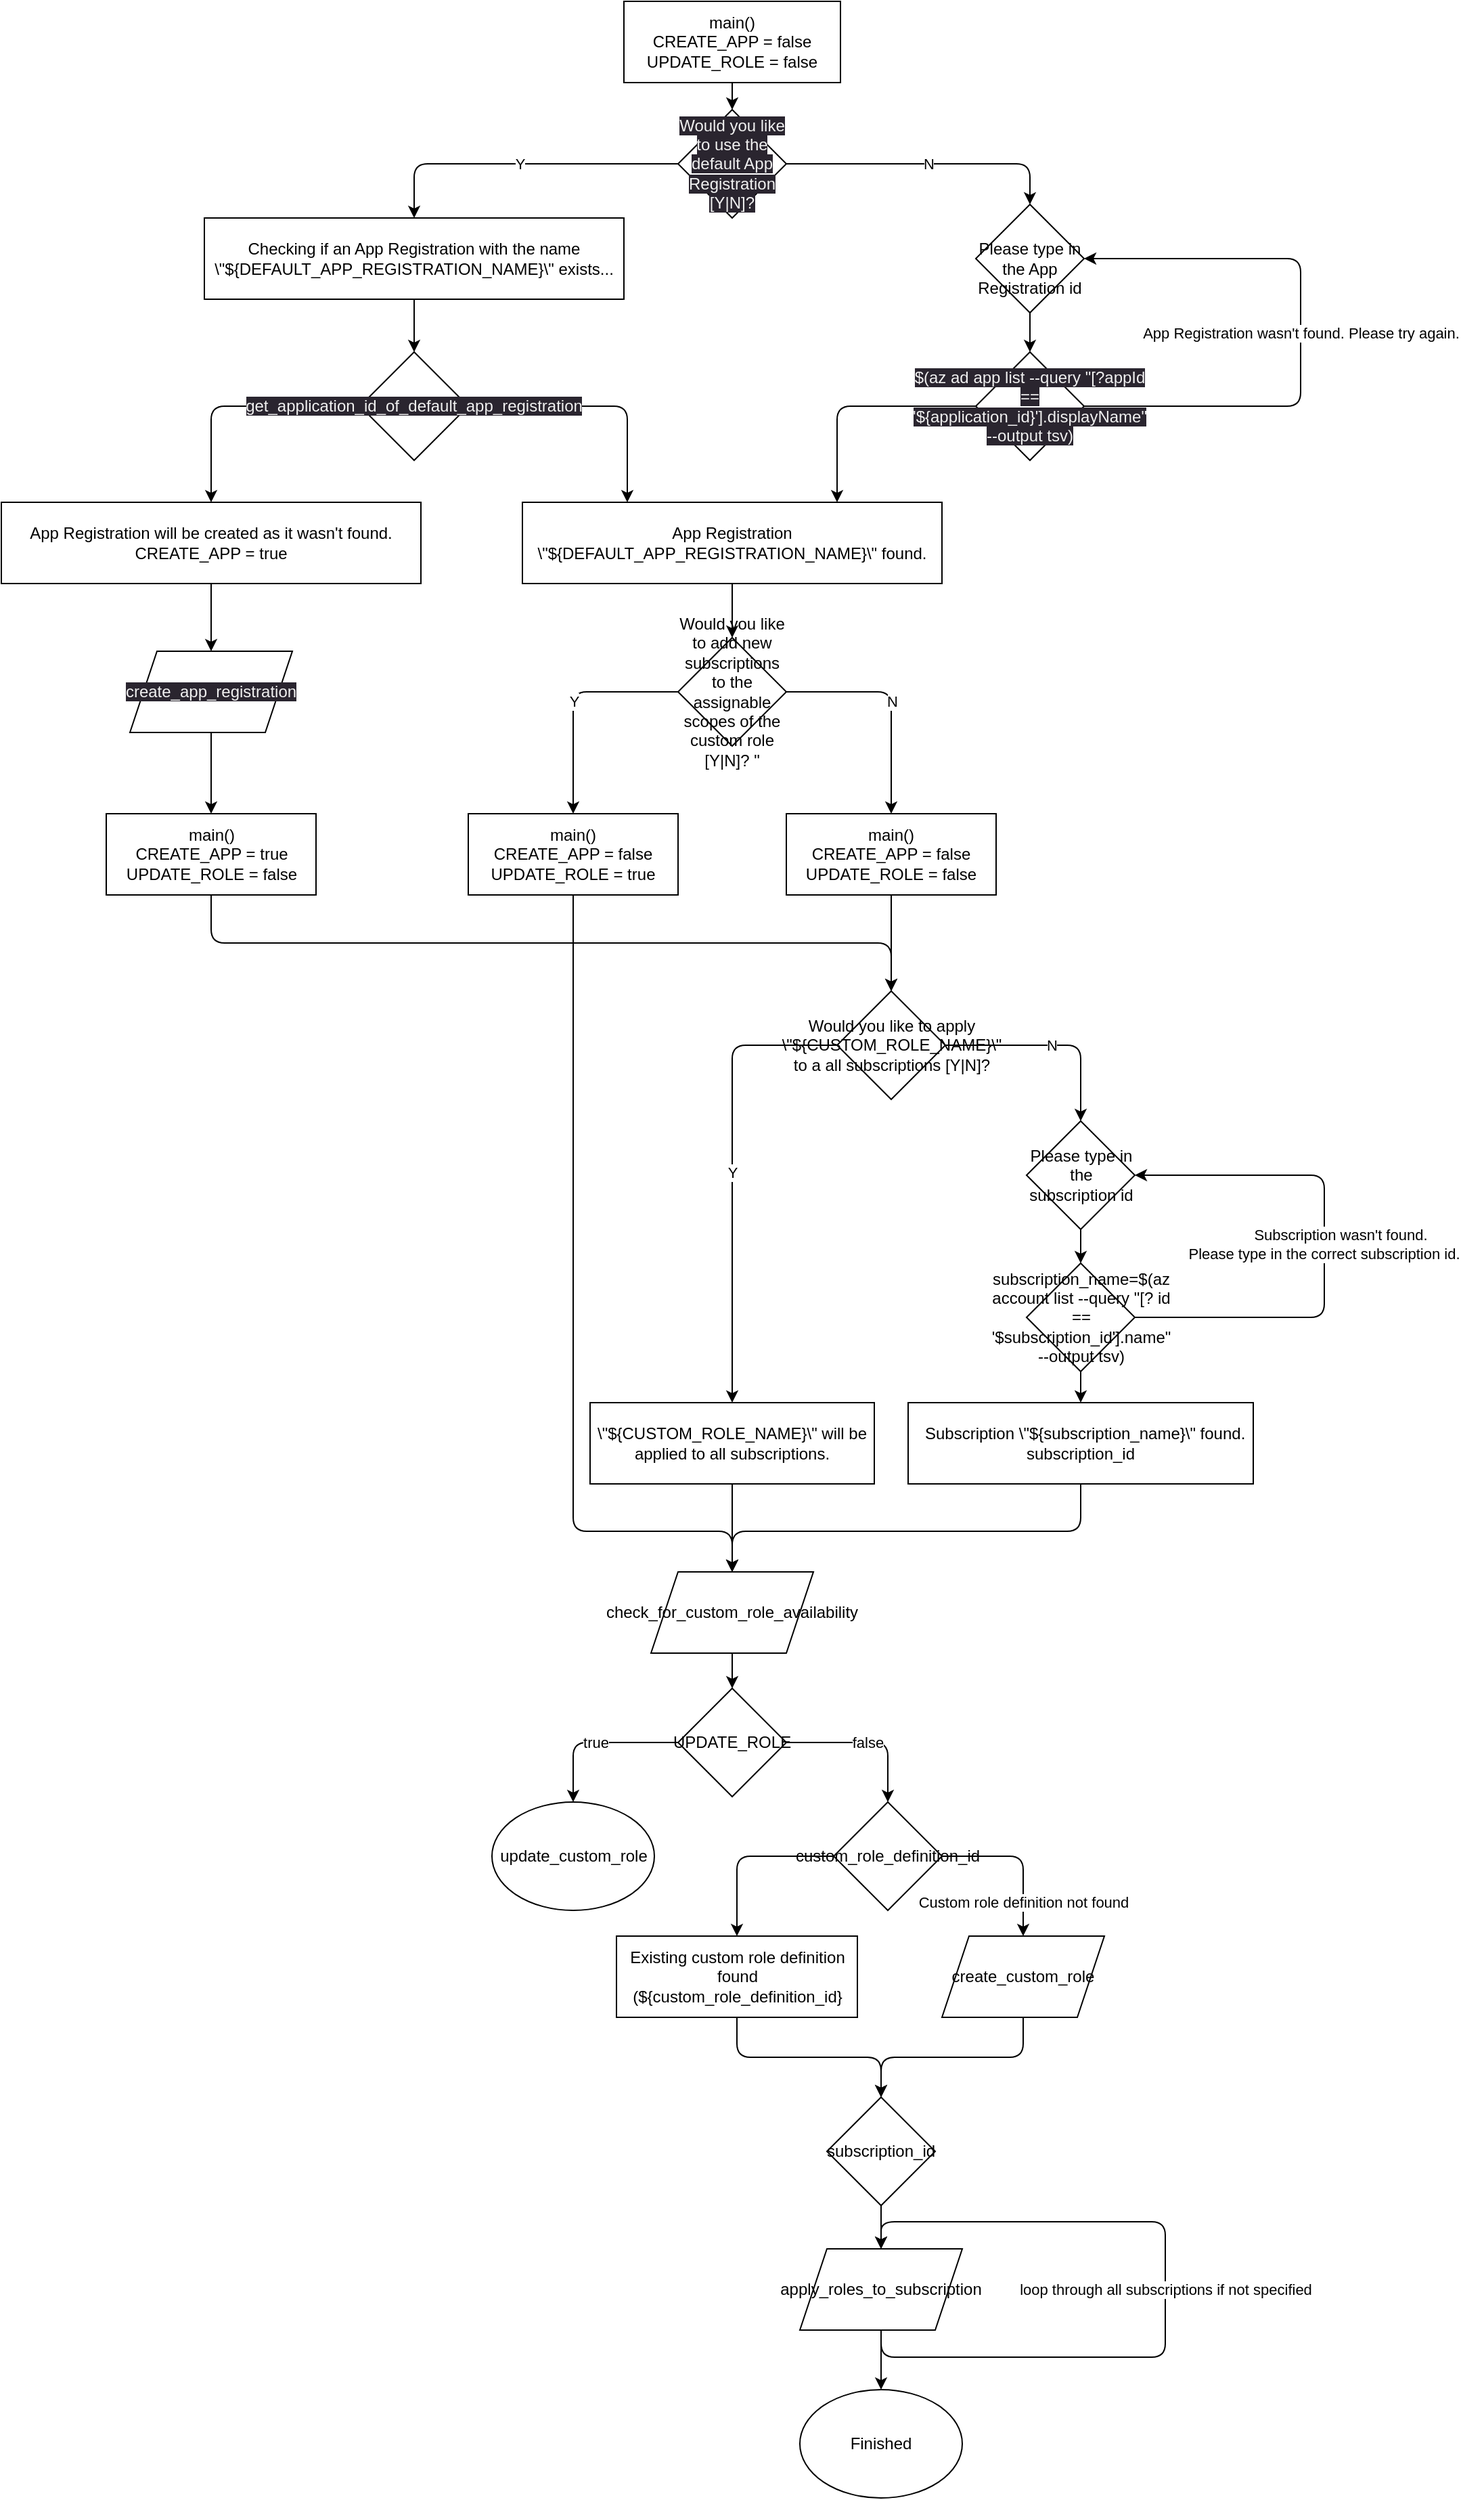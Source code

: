 <mxfile>
    <diagram id="G-52NJxbEr8WPBsjlfdG" name="Page-1">
        <mxGraphModel dx="1876" dy="566" grid="1" gridSize="10" guides="1" tooltips="1" connect="1" arrows="1" fold="1" page="1" pageScale="1" pageWidth="900" pageHeight="1600" math="0" shadow="0">
            <root>
                <mxCell id="0"/>
                <mxCell id="1" parent="0"/>
                <mxCell id="9" style="edgeStyle=orthogonalEdgeStyle;html=1;exitX=0.5;exitY=1;exitDx=0;exitDy=0;entryX=0.5;entryY=0;entryDx=0;entryDy=0;" edge="1" parent="1" source="2" target="4">
                    <mxGeometry relative="1" as="geometry"/>
                </mxCell>
                <mxCell id="2" value="main()&lt;br&gt;CREATE_APP = false&lt;br&gt;UPDATE_ROLE = false" style="rounded=0;whiteSpace=wrap;html=1;" vertex="1" parent="1">
                    <mxGeometry x="360" y="20" width="160" height="60" as="geometry"/>
                </mxCell>
                <mxCell id="8" value="Y" style="edgeStyle=orthogonalEdgeStyle;html=1;exitX=0;exitY=0.5;exitDx=0;exitDy=0;entryX=0.5;entryY=0;entryDx=0;entryDy=0;" edge="1" parent="1" source="4" target="6">
                    <mxGeometry relative="1" as="geometry"/>
                </mxCell>
                <mxCell id="4" value="&lt;span style=&quot;color: rgb(240, 240, 240); font-family: Helvetica; font-size: 12px; font-style: normal; font-variant-ligatures: normal; font-variant-caps: normal; font-weight: 400; letter-spacing: normal; orphans: 2; text-align: center; text-indent: 0px; text-transform: none; widows: 2; word-spacing: 0px; -webkit-text-stroke-width: 0px; background-color: rgb(42, 37, 47); text-decoration-thickness: initial; text-decoration-style: initial; text-decoration-color: initial; float: none; display: inline !important;&quot;&gt;Would you like to use the default App Registration [Y|N]?&lt;/span&gt;" style="rhombus;whiteSpace=wrap;html=1;" vertex="1" parent="1">
                    <mxGeometry x="400" y="100" width="80" height="80" as="geometry"/>
                </mxCell>
                <mxCell id="25" style="edgeStyle=orthogonalEdgeStyle;html=1;exitX=0.5;exitY=1;exitDx=0;exitDy=0;entryX=0.5;entryY=0;entryDx=0;entryDy=0;" edge="1" parent="1" source="6" target="13">
                    <mxGeometry relative="1" as="geometry"/>
                </mxCell>
                <mxCell id="6" value="Checking if an App Registration with the name \&quot;${DEFAULT_APP_REGISTRATION_NAME}\&quot; exists..." style="rounded=0;whiteSpace=wrap;html=1;" vertex="1" parent="1">
                    <mxGeometry x="50" y="180" width="310" height="60" as="geometry"/>
                </mxCell>
                <mxCell id="26" style="edgeStyle=orthogonalEdgeStyle;html=1;exitX=0;exitY=0.5;exitDx=0;exitDy=0;entryX=0.5;entryY=0;entryDx=0;entryDy=0;" edge="1" parent="1" source="13" target="14">
                    <mxGeometry relative="1" as="geometry"/>
                </mxCell>
                <mxCell id="27" style="edgeStyle=orthogonalEdgeStyle;html=1;exitX=1;exitY=0.5;exitDx=0;exitDy=0;entryX=0.25;entryY=0;entryDx=0;entryDy=0;" edge="1" parent="1" source="13" target="15">
                    <mxGeometry relative="1" as="geometry"/>
                </mxCell>
                <mxCell id="13" value="&lt;meta charset=&quot;utf-8&quot;&gt;&lt;span style=&quot;color: rgb(240, 240, 240); font-family: Helvetica; font-size: 12px; font-style: normal; font-variant-ligatures: normal; font-variant-caps: normal; font-weight: 400; letter-spacing: normal; orphans: 2; text-align: center; text-indent: 0px; text-transform: none; widows: 2; word-spacing: 0px; -webkit-text-stroke-width: 0px; background-color: rgb(42, 37, 47); text-decoration-thickness: initial; text-decoration-style: initial; text-decoration-color: initial; float: none; display: inline !important;&quot;&gt;get_application_id_of_default_app_registration&lt;/span&gt;" style="rhombus;whiteSpace=wrap;html=1;" vertex="1" parent="1">
                    <mxGeometry x="165" y="279" width="80" height="80" as="geometry"/>
                </mxCell>
                <mxCell id="31" style="edgeStyle=orthogonalEdgeStyle;html=1;exitX=0.5;exitY=1;exitDx=0;exitDy=0;entryX=0.5;entryY=0;entryDx=0;entryDy=0;" edge="1" parent="1" source="14" target="86">
                    <mxGeometry relative="1" as="geometry">
                        <mxPoint x="55.0" y="490" as="targetPoint"/>
                    </mxGeometry>
                </mxCell>
                <mxCell id="14" value="App Registration will be created as it wasn't found.&lt;br&gt;CREATE_APP = true" style="rounded=0;whiteSpace=wrap;html=1;" vertex="1" parent="1">
                    <mxGeometry x="-100" y="390" width="310" height="60" as="geometry"/>
                </mxCell>
                <mxCell id="33" style="edgeStyle=orthogonalEdgeStyle;html=1;exitX=0.5;exitY=1;exitDx=0;exitDy=0;entryX=0.5;entryY=0;entryDx=0;entryDy=0;" edge="1" parent="1" source="15" target="32">
                    <mxGeometry relative="1" as="geometry"/>
                </mxCell>
                <mxCell id="15" value="App Registration \&quot;${DEFAULT_APP_REGISTRATION_NAME}\&quot; found." style="rounded=0;whiteSpace=wrap;html=1;" vertex="1" parent="1">
                    <mxGeometry x="285" y="390" width="310" height="60" as="geometry"/>
                </mxCell>
                <mxCell id="16" value="N" style="edgeStyle=orthogonalEdgeStyle;html=1;exitX=1;exitY=0.5;exitDx=0;exitDy=0;entryX=0.5;entryY=0;entryDx=0;entryDy=0;" edge="1" parent="1" source="4" target="17">
                    <mxGeometry relative="1" as="geometry">
                        <mxPoint x="410" y="150" as="sourcePoint"/>
                        <mxPoint x="655" y="180" as="targetPoint"/>
                    </mxGeometry>
                </mxCell>
                <mxCell id="23" style="edgeStyle=orthogonalEdgeStyle;html=1;exitX=0.5;exitY=1;exitDx=0;exitDy=0;entryX=0.5;entryY=0;entryDx=0;entryDy=0;" edge="1" parent="1" source="17" target="19">
                    <mxGeometry relative="1" as="geometry"/>
                </mxCell>
                <mxCell id="17" value="&lt;br&gt;Please type in the App Registration id" style="rhombus;whiteSpace=wrap;html=1;" vertex="1" parent="1">
                    <mxGeometry x="620" y="170" width="80" height="80" as="geometry"/>
                </mxCell>
                <mxCell id="24" value="" style="edgeStyle=orthogonalEdgeStyle;html=1;exitX=0;exitY=0.5;exitDx=0;exitDy=0;entryX=0.75;entryY=0;entryDx=0;entryDy=0;" edge="1" parent="1" source="19" target="15">
                    <mxGeometry x="0.123" y="-77" relative="1" as="geometry">
                        <mxPoint x="660" y="470" as="targetPoint"/>
                        <mxPoint as="offset"/>
                    </mxGeometry>
                </mxCell>
                <mxCell id="19" value="&lt;span style=&quot;color: rgb(240, 240, 240); font-family: Helvetica; font-size: 12px; font-style: normal; font-variant-ligatures: normal; font-variant-caps: normal; font-weight: 400; letter-spacing: normal; orphans: 2; text-align: center; text-indent: 0px; text-transform: none; widows: 2; word-spacing: 0px; -webkit-text-stroke-width: 0px; background-color: rgb(42, 37, 47); text-decoration-thickness: initial; text-decoration-style: initial; text-decoration-color: initial; float: none; display: inline !important;&quot;&gt;$(az ad app list --query &quot;[?appId == '${application_id}'].displayName&quot; --output tsv)&lt;/span&gt;" style="rhombus;whiteSpace=wrap;html=1;" vertex="1" parent="1">
                    <mxGeometry x="620" y="279" width="80" height="80" as="geometry"/>
                </mxCell>
                <mxCell id="21" value="App Registration wasn't found. Please try again." style="edgeStyle=orthogonalEdgeStyle;html=1;exitX=1;exitY=0.5;exitDx=0;exitDy=0;entryX=1;entryY=0.5;entryDx=0;entryDy=0;" edge="1" parent="1" source="19" target="17">
                    <mxGeometry relative="1" as="geometry">
                        <mxPoint x="490" y="150" as="sourcePoint"/>
                        <mxPoint x="670" y="180" as="targetPoint"/>
                        <Array as="points">
                            <mxPoint x="860" y="319"/>
                            <mxPoint x="860" y="210"/>
                        </Array>
                    </mxGeometry>
                </mxCell>
                <mxCell id="40" style="edgeStyle=orthogonalEdgeStyle;html=1;exitX=0.5;exitY=1;exitDx=0;exitDy=0;entryX=0.5;entryY=0;entryDx=0;entryDy=0;" edge="1" parent="1" source="86" target="39">
                    <mxGeometry relative="1" as="geometry">
                        <mxPoint x="55.0" y="570" as="sourcePoint"/>
                    </mxGeometry>
                </mxCell>
                <mxCell id="37" value="Y" style="edgeStyle=orthogonalEdgeStyle;html=1;exitX=0;exitY=0.5;exitDx=0;exitDy=0;entryX=0.5;entryY=0;entryDx=0;entryDy=0;" edge="1" parent="1" source="32" target="34">
                    <mxGeometry relative="1" as="geometry"/>
                </mxCell>
                <mxCell id="38" value="N" style="edgeStyle=orthogonalEdgeStyle;html=1;exitX=1;exitY=0.5;exitDx=0;exitDy=0;" edge="1" parent="1" source="32" target="35">
                    <mxGeometry relative="1" as="geometry"/>
                </mxCell>
                <mxCell id="32" value="&lt;div&gt;Would you like to add new subscriptions to the assignable scopes of the custom role [Y|N]? &quot;&lt;/div&gt;" style="rhombus;whiteSpace=wrap;html=1;" vertex="1" parent="1">
                    <mxGeometry x="400" y="490" width="80" height="80" as="geometry"/>
                </mxCell>
                <mxCell id="61" style="edgeStyle=orthogonalEdgeStyle;html=1;exitX=0.5;exitY=1;exitDx=0;exitDy=0;entryX=0.5;entryY=0;entryDx=0;entryDy=0;" edge="1" parent="1" source="34" target="88">
                    <mxGeometry relative="1" as="geometry">
                        <Array as="points">
                            <mxPoint x="323" y="1150"/>
                            <mxPoint x="440" y="1150"/>
                        </Array>
                        <mxPoint x="440" y="1160.0" as="targetPoint"/>
                    </mxGeometry>
                </mxCell>
                <mxCell id="34" value="main()&lt;br&gt;CREATE_APP = false&lt;br&gt;UPDATE_ROLE = true" style="rounded=0;whiteSpace=wrap;html=1;" vertex="1" parent="1">
                    <mxGeometry x="245" y="620" width="155" height="60" as="geometry"/>
                </mxCell>
                <mxCell id="43" style="edgeStyle=orthogonalEdgeStyle;html=1;exitX=0.5;exitY=1;exitDx=0;exitDy=0;entryX=0.5;entryY=0;entryDx=0;entryDy=0;" edge="1" parent="1" source="35" target="45">
                    <mxGeometry relative="1" as="geometry">
                        <mxPoint x="440" y="760" as="targetPoint"/>
                    </mxGeometry>
                </mxCell>
                <mxCell id="35" value="main()&lt;br&gt;CREATE_APP = false&lt;br&gt;UPDATE_ROLE = false" style="rounded=0;whiteSpace=wrap;html=1;" vertex="1" parent="1">
                    <mxGeometry x="480" y="620" width="155" height="60" as="geometry"/>
                </mxCell>
                <mxCell id="42" style="edgeStyle=orthogonalEdgeStyle;html=1;exitX=0.5;exitY=1;exitDx=0;exitDy=0;entryX=0.5;entryY=0;entryDx=0;entryDy=0;" edge="1" parent="1" source="39" target="45">
                    <mxGeometry relative="1" as="geometry">
                        <mxPoint x="440" y="760" as="targetPoint"/>
                    </mxGeometry>
                </mxCell>
                <mxCell id="39" value="main()&lt;br&gt;CREATE_APP = true&lt;br&gt;UPDATE_ROLE = false" style="rounded=0;whiteSpace=wrap;html=1;" vertex="1" parent="1">
                    <mxGeometry x="-22.5" y="620" width="155" height="60" as="geometry"/>
                </mxCell>
                <mxCell id="49" value="Y" style="edgeStyle=orthogonalEdgeStyle;html=1;exitX=0;exitY=0.5;exitDx=0;exitDy=0;entryX=0.5;entryY=0;entryDx=0;entryDy=0;" edge="1" parent="1" source="45" target="47">
                    <mxGeometry relative="1" as="geometry"/>
                </mxCell>
                <mxCell id="50" value="N" style="edgeStyle=orthogonalEdgeStyle;html=1;exitX=1;exitY=0.5;exitDx=0;exitDy=0;entryX=0.5;entryY=0;entryDx=0;entryDy=0;" edge="1" parent="1" source="45" target="48">
                    <mxGeometry relative="1" as="geometry"/>
                </mxCell>
                <mxCell id="45" value="&lt;div&gt;Would you like to apply \&quot;${CUSTOM_ROLE_NAME}\&quot; to a all subscriptions [Y|N]?&lt;/div&gt;" style="rhombus;whiteSpace=wrap;html=1;" vertex="1" parent="1">
                    <mxGeometry x="517.5" y="751" width="80" height="80" as="geometry"/>
                </mxCell>
                <mxCell id="60" style="edgeStyle=orthogonalEdgeStyle;html=1;exitX=0.5;exitY=1;exitDx=0;exitDy=0;entryX=0.5;entryY=0;entryDx=0;entryDy=0;" edge="1" parent="1" source="47" target="88">
                    <mxGeometry relative="1" as="geometry">
                        <mxPoint x="439.778" y="1170" as="targetPoint"/>
                    </mxGeometry>
                </mxCell>
                <mxCell id="47" value="\&quot;${CUSTOM_ROLE_NAME}\&quot; will be applied to all subscriptions." style="rounded=0;whiteSpace=wrap;html=1;" vertex="1" parent="1">
                    <mxGeometry x="335" y="1055" width="210" height="60" as="geometry"/>
                </mxCell>
                <mxCell id="54" style="edgeStyle=orthogonalEdgeStyle;html=1;exitX=0.5;exitY=1;exitDx=0;exitDy=0;entryX=0.5;entryY=0;entryDx=0;entryDy=0;" edge="1" parent="1" source="48" target="53">
                    <mxGeometry relative="1" as="geometry"/>
                </mxCell>
                <mxCell id="48" value="&lt;div&gt;Please type in the subscription id&lt;/div&gt;" style="rhombus;whiteSpace=wrap;html=1;" vertex="1" parent="1">
                    <mxGeometry x="657.5" y="847" width="80" height="80" as="geometry"/>
                </mxCell>
                <mxCell id="59" style="edgeStyle=orthogonalEdgeStyle;html=1;exitX=0.5;exitY=1;exitDx=0;exitDy=0;entryX=0.5;entryY=0;entryDx=0;entryDy=0;" edge="1" parent="1" source="51" target="88">
                    <mxGeometry relative="1" as="geometry">
                        <mxPoint x="440" y="1160.0" as="targetPoint"/>
                        <Array as="points">
                            <mxPoint x="698" y="1150"/>
                            <mxPoint x="440" y="1150"/>
                        </Array>
                    </mxGeometry>
                </mxCell>
                <mxCell id="51" value="&lt;div&gt;&amp;nbsp; Subscription \&quot;${subscription_name}\&quot; found.&lt;/div&gt;&lt;div&gt;subscription_id&lt;br&gt;&lt;/div&gt;" style="rounded=0;whiteSpace=wrap;html=1;" vertex="1" parent="1">
                    <mxGeometry x="570" y="1055" width="255" height="60" as="geometry"/>
                </mxCell>
                <mxCell id="55" style="edgeStyle=orthogonalEdgeStyle;html=1;exitX=1;exitY=0.5;exitDx=0;exitDy=0;entryX=1;entryY=0.5;entryDx=0;entryDy=0;" edge="1" parent="1" source="53" target="48">
                    <mxGeometry relative="1" as="geometry">
                        <Array as="points">
                            <mxPoint x="877.5" y="992"/>
                            <mxPoint x="877.5" y="887"/>
                        </Array>
                    </mxGeometry>
                </mxCell>
                <mxCell id="56" value="&lt;div&gt;&amp;nbsp; &amp;nbsp; &amp;nbsp; &amp;nbsp; Subscription wasn't found. &lt;br&gt;Please type in the correct subscription id.&lt;/div&gt;" style="edgeLabel;html=1;align=center;verticalAlign=middle;resizable=0;points=[];" vertex="1" connectable="0" parent="55">
                    <mxGeometry x="0.009" y="1" relative="1" as="geometry">
                        <mxPoint as="offset"/>
                    </mxGeometry>
                </mxCell>
                <mxCell id="57" style="edgeStyle=orthogonalEdgeStyle;html=1;exitX=0.5;exitY=1;exitDx=0;exitDy=0;entryX=0.5;entryY=0;entryDx=0;entryDy=0;" edge="1" parent="1" source="53" target="51">
                    <mxGeometry relative="1" as="geometry"/>
                </mxCell>
                <mxCell id="53" value="&lt;div&gt;&amp;nbsp; &amp;nbsp; &amp;nbsp; &amp;nbsp; subscription_name=$(az account list --query &quot;[? id == '$subscription_id'].name&quot; --output tsv)&lt;/div&gt;&lt;div&gt;&lt;br&gt;&lt;/div&gt;" style="rhombus;whiteSpace=wrap;html=1;" vertex="1" parent="1">
                    <mxGeometry x="657.5" y="952" width="80" height="80" as="geometry"/>
                </mxCell>
                <mxCell id="65" value="true" style="edgeStyle=orthogonalEdgeStyle;html=1;exitX=0;exitY=0.5;exitDx=0;exitDy=0;entryX=0.5;entryY=0;entryDx=0;entryDy=0;" edge="1" parent="1" source="62" target="69">
                    <mxGeometry relative="1" as="geometry">
                        <mxPoint x="322.5" y="1343" as="targetPoint"/>
                    </mxGeometry>
                </mxCell>
                <mxCell id="74" value="false" style="edgeStyle=orthogonalEdgeStyle;html=1;exitX=1;exitY=0.5;exitDx=0;exitDy=0;entryX=0.5;entryY=0;entryDx=0;entryDy=0;" edge="1" parent="1" source="62" target="75">
                    <mxGeometry relative="1" as="geometry">
                        <mxPoint x="440.25" y="1580" as="targetPoint"/>
                    </mxGeometry>
                </mxCell>
                <mxCell id="62" value="&lt;div&gt;UPDATE_ROLE&lt;/div&gt;" style="rhombus;whiteSpace=wrap;html=1;" vertex="1" parent="1">
                    <mxGeometry x="400" y="1266" width="80" height="80" as="geometry"/>
                </mxCell>
                <mxCell id="69" value="update_custom_role" style="ellipse;whiteSpace=wrap;html=1;" vertex="1" parent="1">
                    <mxGeometry x="262.5" y="1350" width="120" height="80" as="geometry"/>
                </mxCell>
                <mxCell id="79" style="edgeStyle=orthogonalEdgeStyle;html=1;exitX=1;exitY=0.5;exitDx=0;exitDy=0;entryX=0.5;entryY=0;entryDx=0;entryDy=0;" edge="1" parent="1" source="75" target="90">
                    <mxGeometry relative="1" as="geometry">
                        <mxPoint x="660" y="1460.0" as="targetPoint"/>
                    </mxGeometry>
                </mxCell>
                <mxCell id="82" value="Custom role definition not found" style="edgeLabel;html=1;align=center;verticalAlign=middle;resizable=0;points=[];" vertex="1" connectable="0" parent="79">
                    <mxGeometry x="0.328" y="3" relative="1" as="geometry">
                        <mxPoint x="-3" y="15" as="offset"/>
                    </mxGeometry>
                </mxCell>
                <mxCell id="81" style="edgeStyle=orthogonalEdgeStyle;html=1;exitX=0;exitY=0.5;exitDx=0;exitDy=0;entryX=0.5;entryY=0;entryDx=0;entryDy=0;" edge="1" parent="1" source="75" target="80">
                    <mxGeometry relative="1" as="geometry"/>
                </mxCell>
                <mxCell id="75" value="&lt;div&gt;custom_role_definition_id&lt;/div&gt;" style="rhombus;whiteSpace=wrap;html=1;" vertex="1" parent="1">
                    <mxGeometry x="515" y="1350" width="80" height="80" as="geometry"/>
                </mxCell>
                <mxCell id="84" style="edgeStyle=orthogonalEdgeStyle;html=1;entryX=0.5;entryY=0;entryDx=0;entryDy=0;exitX=0.5;exitY=1;exitDx=0;exitDy=0;" edge="1" parent="1" source="90" target="83">
                    <mxGeometry relative="1" as="geometry">
                        <mxPoint x="660" y="1540" as="sourcePoint"/>
                    </mxGeometry>
                </mxCell>
                <mxCell id="85" style="edgeStyle=orthogonalEdgeStyle;html=1;exitX=0.5;exitY=1;exitDx=0;exitDy=0;entryX=0.5;entryY=0;entryDx=0;entryDy=0;" edge="1" parent="1" source="80" target="83">
                    <mxGeometry relative="1" as="geometry"/>
                </mxCell>
                <mxCell id="80" value="&lt;div&gt;Existing custom role definition found (${custom_role_definition_id}&lt;/div&gt;" style="rounded=0;whiteSpace=wrap;html=1;" vertex="1" parent="1">
                    <mxGeometry x="354.5" y="1449" width="178" height="60" as="geometry"/>
                </mxCell>
                <mxCell id="93" style="edgeStyle=orthogonalEdgeStyle;html=1;exitX=0.5;exitY=1;exitDx=0;exitDy=0;entryX=0.5;entryY=0;entryDx=0;entryDy=0;" edge="1" parent="1" source="83" target="92">
                    <mxGeometry relative="1" as="geometry"/>
                </mxCell>
                <mxCell id="83" value="&lt;div&gt;subscription_id&lt;/div&gt;" style="rhombus;whiteSpace=wrap;html=1;" vertex="1" parent="1">
                    <mxGeometry x="510" y="1568" width="80" height="80" as="geometry"/>
                </mxCell>
                <mxCell id="86" value="&lt;meta charset=&quot;utf-8&quot;&gt;&lt;span style=&quot;color: rgb(240, 240, 240); font-family: Helvetica; font-size: 12px; font-style: normal; font-variant-ligatures: normal; font-variant-caps: normal; font-weight: 400; letter-spacing: normal; orphans: 2; text-align: center; text-indent: 0px; text-transform: none; widows: 2; word-spacing: 0px; -webkit-text-stroke-width: 0px; background-color: rgb(42, 37, 47); text-decoration-thickness: initial; text-decoration-style: initial; text-decoration-color: initial; float: none; display: inline !important;&quot;&gt;create_app_registration&lt;/span&gt;" style="shape=parallelogram;perimeter=parallelogramPerimeter;whiteSpace=wrap;html=1;fixedSize=1;" vertex="1" parent="1">
                    <mxGeometry x="-5" y="500" width="120" height="60" as="geometry"/>
                </mxCell>
                <mxCell id="89" style="edgeStyle=orthogonalEdgeStyle;html=1;exitX=0.5;exitY=1;exitDx=0;exitDy=0;entryX=0.5;entryY=0;entryDx=0;entryDy=0;" edge="1" parent="1" source="88" target="62">
                    <mxGeometry relative="1" as="geometry"/>
                </mxCell>
                <mxCell id="88" value="&lt;div&gt;&amp;nbsp; check_for_custom_role_availability&lt;/div&gt;&lt;div&gt;&lt;br&gt;&lt;/div&gt;" style="shape=parallelogram;perimeter=parallelogramPerimeter;whiteSpace=wrap;html=1;fixedSize=1;" vertex="1" parent="1">
                    <mxGeometry x="380" y="1180" width="120" height="60" as="geometry"/>
                </mxCell>
                <mxCell id="90" value="&lt;div&gt;create_custom_role&lt;br&gt;&lt;/div&gt;" style="shape=parallelogram;perimeter=parallelogramPerimeter;whiteSpace=wrap;html=1;fixedSize=1;" vertex="1" parent="1">
                    <mxGeometry x="595" y="1449" width="120" height="60" as="geometry"/>
                </mxCell>
                <mxCell id="94" value="loop through all subscriptions if not specified" style="edgeStyle=orthogonalEdgeStyle;html=1;exitX=0.5;exitY=1;exitDx=0;exitDy=0;entryX=0.5;entryY=0;entryDx=0;entryDy=0;" edge="1" parent="1" source="92" target="92">
                    <mxGeometry relative="1" as="geometry">
                        <Array as="points">
                            <mxPoint x="550" y="1760"/>
                            <mxPoint x="760" y="1760"/>
                            <mxPoint x="760" y="1660"/>
                            <mxPoint x="550" y="1660"/>
                        </Array>
                        <mxPoint as="offset"/>
                    </mxGeometry>
                </mxCell>
                <mxCell id="96" style="edgeStyle=orthogonalEdgeStyle;html=1;exitX=0.5;exitY=1;exitDx=0;exitDy=0;entryX=0.5;entryY=0;entryDx=0;entryDy=0;" edge="1" parent="1" source="92" target="95">
                    <mxGeometry relative="1" as="geometry"/>
                </mxCell>
                <mxCell id="92" value="&lt;div&gt;apply_roles_to_subscription&lt;br&gt;&lt;/div&gt;" style="shape=parallelogram;perimeter=parallelogramPerimeter;whiteSpace=wrap;html=1;fixedSize=1;" vertex="1" parent="1">
                    <mxGeometry x="490" y="1680" width="120" height="60" as="geometry"/>
                </mxCell>
                <mxCell id="95" value="Finished" style="ellipse;whiteSpace=wrap;html=1;" vertex="1" parent="1">
                    <mxGeometry x="490" y="1784" width="120" height="80" as="geometry"/>
                </mxCell>
            </root>
        </mxGraphModel>
    </diagram>
</mxfile>
